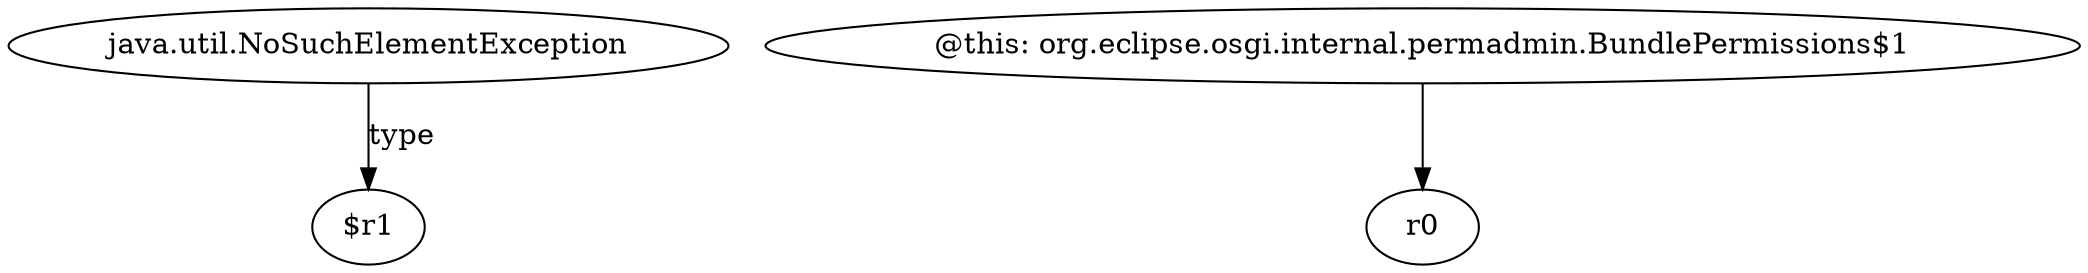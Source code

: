 digraph g {
0[label="java.util.NoSuchElementException"]
1[label="$r1"]
0->1[label="type"]
2[label="@this: org.eclipse.osgi.internal.permadmin.BundlePermissions$1"]
3[label="r0"]
2->3[label=""]
}